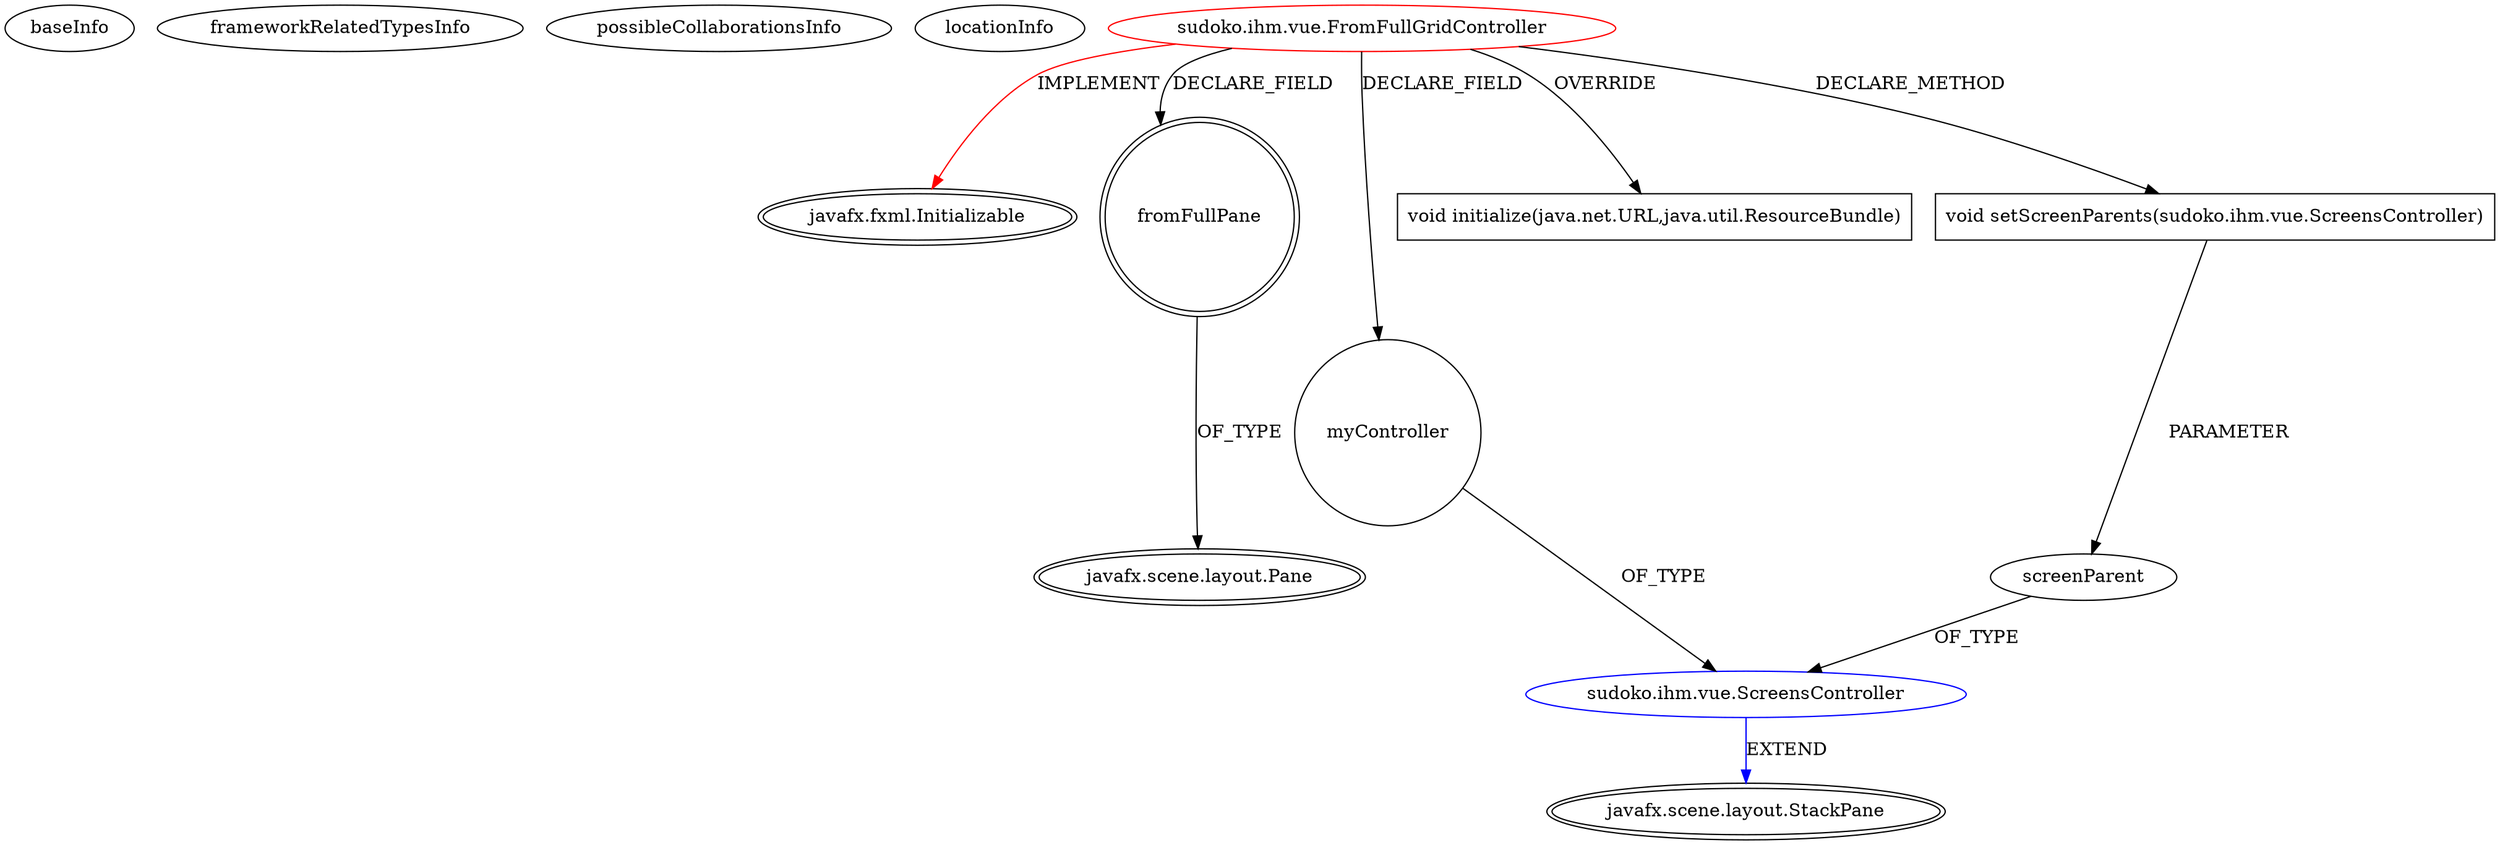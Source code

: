 digraph {
baseInfo[graphId=3660,category="extension_graph",isAnonymous=false,possibleRelation=true]
frameworkRelatedTypesInfo[0="javafx.fxml.Initializable"]
possibleCollaborationsInfo[0="3660~CLIENT_METHOD_DECLARATION-PARAMETER_DECLARATION-FIELD_DECLARATION-~javafx.fxml.Initializable ~javafx.scene.layout.StackPane ~false~false"]
locationInfo[projectName="mouradsaadi-LO23-IHM",filePath="/mouradsaadi-LO23-IHM/LO23-IHM-master/Sudoku-IHM/src/sudoko/ihm/vue/FromFullGridController.java",contextSignature="FromFullGridController",graphId="3660"]
0[label="sudoko.ihm.vue.FromFullGridController",vertexType="ROOT_CLIENT_CLASS_DECLARATION",isFrameworkType=false,color=red]
1[label="javafx.fxml.Initializable",vertexType="FRAMEWORK_INTERFACE_TYPE",isFrameworkType=true,peripheries=2]
2[label="fromFullPane",vertexType="FIELD_DECLARATION",isFrameworkType=true,peripheries=2,shape=circle]
3[label="javafx.scene.layout.Pane",vertexType="FRAMEWORK_CLASS_TYPE",isFrameworkType=true,peripheries=2]
4[label="myController",vertexType="FIELD_DECLARATION",isFrameworkType=false,shape=circle]
5[label="sudoko.ihm.vue.ScreensController",vertexType="REFERENCE_CLIENT_CLASS_DECLARATION",isFrameworkType=false,color=blue]
6[label="javafx.scene.layout.StackPane",vertexType="FRAMEWORK_CLASS_TYPE",isFrameworkType=true,peripheries=2]
7[label="void initialize(java.net.URL,java.util.ResourceBundle)",vertexType="OVERRIDING_METHOD_DECLARATION",isFrameworkType=false,shape=box]
8[label="void setScreenParents(sudoko.ihm.vue.ScreensController)",vertexType="CLIENT_METHOD_DECLARATION",isFrameworkType=false,shape=box]
9[label="screenParent",vertexType="PARAMETER_DECLARATION",isFrameworkType=false]
0->1[label="IMPLEMENT",color=red]
0->2[label="DECLARE_FIELD"]
2->3[label="OF_TYPE"]
0->4[label="DECLARE_FIELD"]
5->6[label="EXTEND",color=blue]
4->5[label="OF_TYPE"]
0->7[label="OVERRIDE"]
0->8[label="DECLARE_METHOD"]
9->5[label="OF_TYPE"]
8->9[label="PARAMETER"]
}
